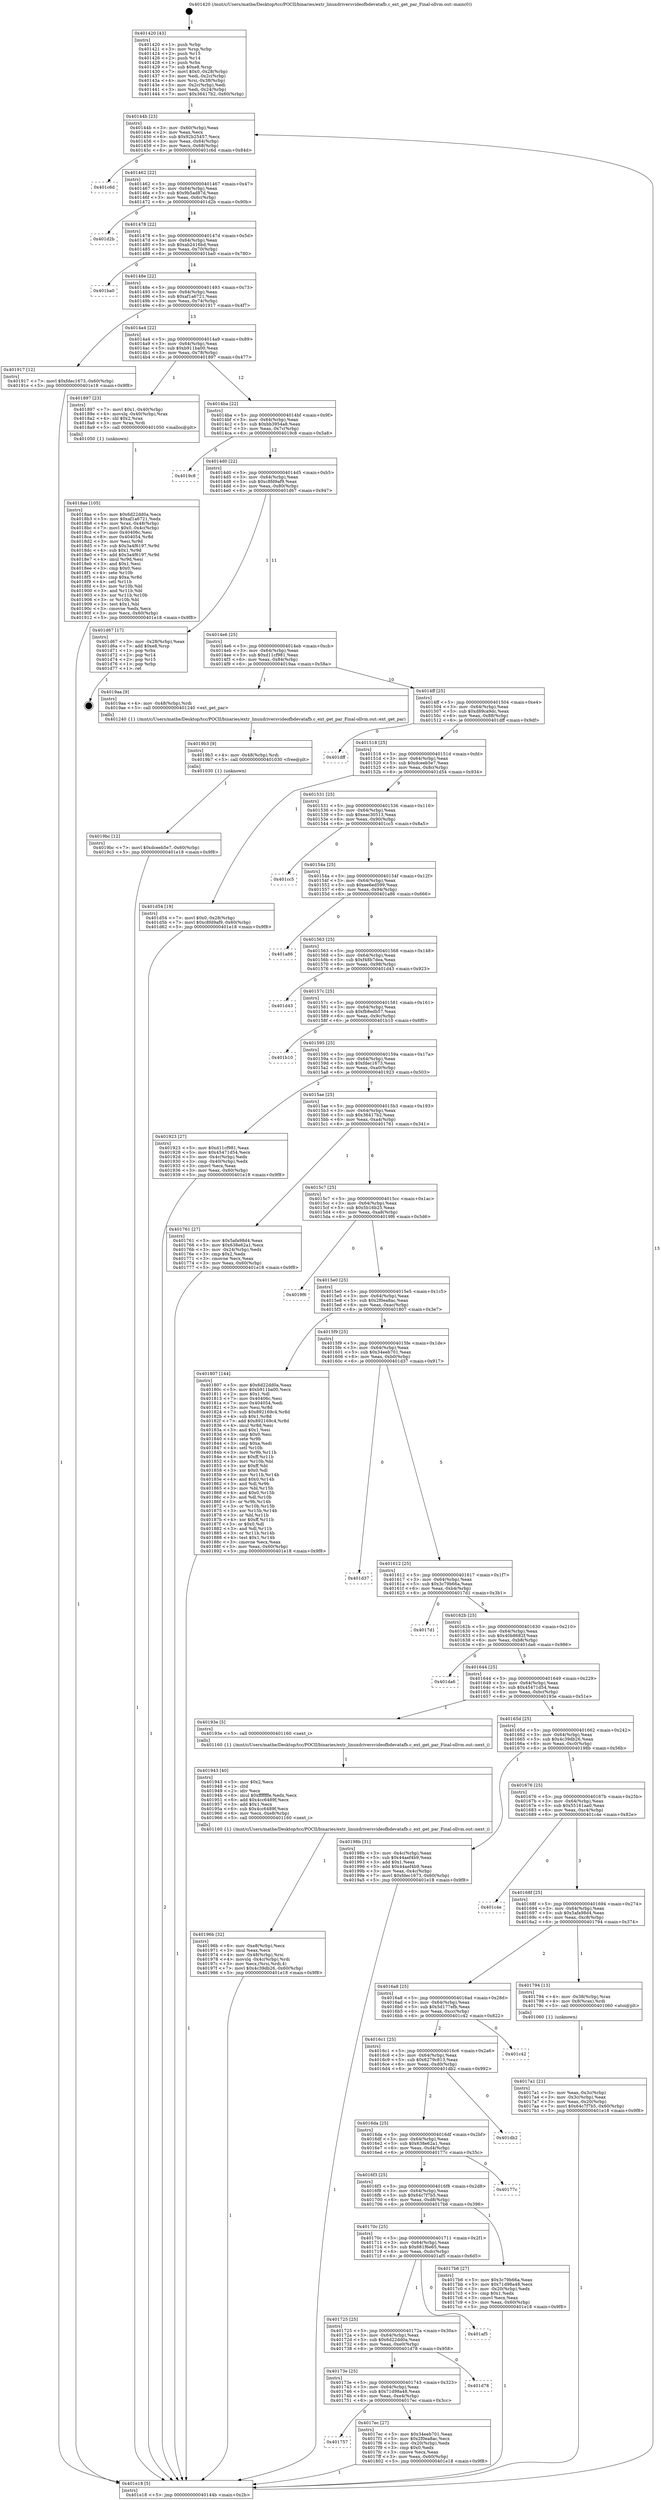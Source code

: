 digraph "0x401420" {
  label = "0x401420 (/mnt/c/Users/mathe/Desktop/tcc/POCII/binaries/extr_linuxdriversvideofbdevatafb.c_ext_get_par_Final-ollvm.out::main(0))"
  labelloc = "t"
  node[shape=record]

  Entry [label="",width=0.3,height=0.3,shape=circle,fillcolor=black,style=filled]
  "0x40144b" [label="{
     0x40144b [23]\l
     | [instrs]\l
     &nbsp;&nbsp;0x40144b \<+3\>: mov -0x60(%rbp),%eax\l
     &nbsp;&nbsp;0x40144e \<+2\>: mov %eax,%ecx\l
     &nbsp;&nbsp;0x401450 \<+6\>: sub $0x92b25457,%ecx\l
     &nbsp;&nbsp;0x401456 \<+3\>: mov %eax,-0x64(%rbp)\l
     &nbsp;&nbsp;0x401459 \<+3\>: mov %ecx,-0x68(%rbp)\l
     &nbsp;&nbsp;0x40145c \<+6\>: je 0000000000401c6d \<main+0x84d\>\l
  }"]
  "0x401c6d" [label="{
     0x401c6d\l
  }", style=dashed]
  "0x401462" [label="{
     0x401462 [22]\l
     | [instrs]\l
     &nbsp;&nbsp;0x401462 \<+5\>: jmp 0000000000401467 \<main+0x47\>\l
     &nbsp;&nbsp;0x401467 \<+3\>: mov -0x64(%rbp),%eax\l
     &nbsp;&nbsp;0x40146a \<+5\>: sub $0x9b5ad87d,%eax\l
     &nbsp;&nbsp;0x40146f \<+3\>: mov %eax,-0x6c(%rbp)\l
     &nbsp;&nbsp;0x401472 \<+6\>: je 0000000000401d2b \<main+0x90b\>\l
  }"]
  Exit [label="",width=0.3,height=0.3,shape=circle,fillcolor=black,style=filled,peripheries=2]
  "0x401d2b" [label="{
     0x401d2b\l
  }", style=dashed]
  "0x401478" [label="{
     0x401478 [22]\l
     | [instrs]\l
     &nbsp;&nbsp;0x401478 \<+5\>: jmp 000000000040147d \<main+0x5d\>\l
     &nbsp;&nbsp;0x40147d \<+3\>: mov -0x64(%rbp),%eax\l
     &nbsp;&nbsp;0x401480 \<+5\>: sub $0xab2416bd,%eax\l
     &nbsp;&nbsp;0x401485 \<+3\>: mov %eax,-0x70(%rbp)\l
     &nbsp;&nbsp;0x401488 \<+6\>: je 0000000000401ba0 \<main+0x780\>\l
  }"]
  "0x4019bc" [label="{
     0x4019bc [12]\l
     | [instrs]\l
     &nbsp;&nbsp;0x4019bc \<+7\>: movl $0xdceeb5e7,-0x60(%rbp)\l
     &nbsp;&nbsp;0x4019c3 \<+5\>: jmp 0000000000401e18 \<main+0x9f8\>\l
  }"]
  "0x401ba0" [label="{
     0x401ba0\l
  }", style=dashed]
  "0x40148e" [label="{
     0x40148e [22]\l
     | [instrs]\l
     &nbsp;&nbsp;0x40148e \<+5\>: jmp 0000000000401493 \<main+0x73\>\l
     &nbsp;&nbsp;0x401493 \<+3\>: mov -0x64(%rbp),%eax\l
     &nbsp;&nbsp;0x401496 \<+5\>: sub $0xaf1a6721,%eax\l
     &nbsp;&nbsp;0x40149b \<+3\>: mov %eax,-0x74(%rbp)\l
     &nbsp;&nbsp;0x40149e \<+6\>: je 0000000000401917 \<main+0x4f7\>\l
  }"]
  "0x4019b3" [label="{
     0x4019b3 [9]\l
     | [instrs]\l
     &nbsp;&nbsp;0x4019b3 \<+4\>: mov -0x48(%rbp),%rdi\l
     &nbsp;&nbsp;0x4019b7 \<+5\>: call 0000000000401030 \<free@plt\>\l
     | [calls]\l
     &nbsp;&nbsp;0x401030 \{1\} (unknown)\l
  }"]
  "0x401917" [label="{
     0x401917 [12]\l
     | [instrs]\l
     &nbsp;&nbsp;0x401917 \<+7\>: movl $0xfdec1673,-0x60(%rbp)\l
     &nbsp;&nbsp;0x40191e \<+5\>: jmp 0000000000401e18 \<main+0x9f8\>\l
  }"]
  "0x4014a4" [label="{
     0x4014a4 [22]\l
     | [instrs]\l
     &nbsp;&nbsp;0x4014a4 \<+5\>: jmp 00000000004014a9 \<main+0x89\>\l
     &nbsp;&nbsp;0x4014a9 \<+3\>: mov -0x64(%rbp),%eax\l
     &nbsp;&nbsp;0x4014ac \<+5\>: sub $0xb911ba00,%eax\l
     &nbsp;&nbsp;0x4014b1 \<+3\>: mov %eax,-0x78(%rbp)\l
     &nbsp;&nbsp;0x4014b4 \<+6\>: je 0000000000401897 \<main+0x477\>\l
  }"]
  "0x40196b" [label="{
     0x40196b [32]\l
     | [instrs]\l
     &nbsp;&nbsp;0x40196b \<+6\>: mov -0xe8(%rbp),%ecx\l
     &nbsp;&nbsp;0x401971 \<+3\>: imul %eax,%ecx\l
     &nbsp;&nbsp;0x401974 \<+4\>: mov -0x48(%rbp),%rsi\l
     &nbsp;&nbsp;0x401978 \<+4\>: movslq -0x4c(%rbp),%rdi\l
     &nbsp;&nbsp;0x40197c \<+3\>: mov %ecx,(%rsi,%rdi,4)\l
     &nbsp;&nbsp;0x40197f \<+7\>: movl $0x4c39db26,-0x60(%rbp)\l
     &nbsp;&nbsp;0x401986 \<+5\>: jmp 0000000000401e18 \<main+0x9f8\>\l
  }"]
  "0x401897" [label="{
     0x401897 [23]\l
     | [instrs]\l
     &nbsp;&nbsp;0x401897 \<+7\>: movl $0x1,-0x40(%rbp)\l
     &nbsp;&nbsp;0x40189e \<+4\>: movslq -0x40(%rbp),%rax\l
     &nbsp;&nbsp;0x4018a2 \<+4\>: shl $0x2,%rax\l
     &nbsp;&nbsp;0x4018a6 \<+3\>: mov %rax,%rdi\l
     &nbsp;&nbsp;0x4018a9 \<+5\>: call 0000000000401050 \<malloc@plt\>\l
     | [calls]\l
     &nbsp;&nbsp;0x401050 \{1\} (unknown)\l
  }"]
  "0x4014ba" [label="{
     0x4014ba [22]\l
     | [instrs]\l
     &nbsp;&nbsp;0x4014ba \<+5\>: jmp 00000000004014bf \<main+0x9f\>\l
     &nbsp;&nbsp;0x4014bf \<+3\>: mov -0x64(%rbp),%eax\l
     &nbsp;&nbsp;0x4014c2 \<+5\>: sub $0xbb3954a8,%eax\l
     &nbsp;&nbsp;0x4014c7 \<+3\>: mov %eax,-0x7c(%rbp)\l
     &nbsp;&nbsp;0x4014ca \<+6\>: je 00000000004019c8 \<main+0x5a8\>\l
  }"]
  "0x401943" [label="{
     0x401943 [40]\l
     | [instrs]\l
     &nbsp;&nbsp;0x401943 \<+5\>: mov $0x2,%ecx\l
     &nbsp;&nbsp;0x401948 \<+1\>: cltd\l
     &nbsp;&nbsp;0x401949 \<+2\>: idiv %ecx\l
     &nbsp;&nbsp;0x40194b \<+6\>: imul $0xfffffffe,%edx,%ecx\l
     &nbsp;&nbsp;0x401951 \<+6\>: add $0x4cc6489f,%ecx\l
     &nbsp;&nbsp;0x401957 \<+3\>: add $0x1,%ecx\l
     &nbsp;&nbsp;0x40195a \<+6\>: sub $0x4cc6489f,%ecx\l
     &nbsp;&nbsp;0x401960 \<+6\>: mov %ecx,-0xe8(%rbp)\l
     &nbsp;&nbsp;0x401966 \<+5\>: call 0000000000401160 \<next_i\>\l
     | [calls]\l
     &nbsp;&nbsp;0x401160 \{1\} (/mnt/c/Users/mathe/Desktop/tcc/POCII/binaries/extr_linuxdriversvideofbdevatafb.c_ext_get_par_Final-ollvm.out::next_i)\l
  }"]
  "0x4019c8" [label="{
     0x4019c8\l
  }", style=dashed]
  "0x4014d0" [label="{
     0x4014d0 [22]\l
     | [instrs]\l
     &nbsp;&nbsp;0x4014d0 \<+5\>: jmp 00000000004014d5 \<main+0xb5\>\l
     &nbsp;&nbsp;0x4014d5 \<+3\>: mov -0x64(%rbp),%eax\l
     &nbsp;&nbsp;0x4014d8 \<+5\>: sub $0xc8fd9af9,%eax\l
     &nbsp;&nbsp;0x4014dd \<+3\>: mov %eax,-0x80(%rbp)\l
     &nbsp;&nbsp;0x4014e0 \<+6\>: je 0000000000401d67 \<main+0x947\>\l
  }"]
  "0x4018ae" [label="{
     0x4018ae [105]\l
     | [instrs]\l
     &nbsp;&nbsp;0x4018ae \<+5\>: mov $0x6d22dd0a,%ecx\l
     &nbsp;&nbsp;0x4018b3 \<+5\>: mov $0xaf1a6721,%edx\l
     &nbsp;&nbsp;0x4018b8 \<+4\>: mov %rax,-0x48(%rbp)\l
     &nbsp;&nbsp;0x4018bc \<+7\>: movl $0x0,-0x4c(%rbp)\l
     &nbsp;&nbsp;0x4018c3 \<+7\>: mov 0x40406c,%esi\l
     &nbsp;&nbsp;0x4018ca \<+8\>: mov 0x404054,%r8d\l
     &nbsp;&nbsp;0x4018d2 \<+3\>: mov %esi,%r9d\l
     &nbsp;&nbsp;0x4018d5 \<+7\>: sub $0x3a4f6197,%r9d\l
     &nbsp;&nbsp;0x4018dc \<+4\>: sub $0x1,%r9d\l
     &nbsp;&nbsp;0x4018e0 \<+7\>: add $0x3a4f6197,%r9d\l
     &nbsp;&nbsp;0x4018e7 \<+4\>: imul %r9d,%esi\l
     &nbsp;&nbsp;0x4018eb \<+3\>: and $0x1,%esi\l
     &nbsp;&nbsp;0x4018ee \<+3\>: cmp $0x0,%esi\l
     &nbsp;&nbsp;0x4018f1 \<+4\>: sete %r10b\l
     &nbsp;&nbsp;0x4018f5 \<+4\>: cmp $0xa,%r8d\l
     &nbsp;&nbsp;0x4018f9 \<+4\>: setl %r11b\l
     &nbsp;&nbsp;0x4018fd \<+3\>: mov %r10b,%bl\l
     &nbsp;&nbsp;0x401900 \<+3\>: and %r11b,%bl\l
     &nbsp;&nbsp;0x401903 \<+3\>: xor %r11b,%r10b\l
     &nbsp;&nbsp;0x401906 \<+3\>: or %r10b,%bl\l
     &nbsp;&nbsp;0x401909 \<+3\>: test $0x1,%bl\l
     &nbsp;&nbsp;0x40190c \<+3\>: cmovne %edx,%ecx\l
     &nbsp;&nbsp;0x40190f \<+3\>: mov %ecx,-0x60(%rbp)\l
     &nbsp;&nbsp;0x401912 \<+5\>: jmp 0000000000401e18 \<main+0x9f8\>\l
  }"]
  "0x401d67" [label="{
     0x401d67 [17]\l
     | [instrs]\l
     &nbsp;&nbsp;0x401d67 \<+3\>: mov -0x28(%rbp),%eax\l
     &nbsp;&nbsp;0x401d6a \<+7\>: add $0xe8,%rsp\l
     &nbsp;&nbsp;0x401d71 \<+1\>: pop %rbx\l
     &nbsp;&nbsp;0x401d72 \<+2\>: pop %r14\l
     &nbsp;&nbsp;0x401d74 \<+2\>: pop %r15\l
     &nbsp;&nbsp;0x401d76 \<+1\>: pop %rbp\l
     &nbsp;&nbsp;0x401d77 \<+1\>: ret\l
  }"]
  "0x4014e6" [label="{
     0x4014e6 [25]\l
     | [instrs]\l
     &nbsp;&nbsp;0x4014e6 \<+5\>: jmp 00000000004014eb \<main+0xcb\>\l
     &nbsp;&nbsp;0x4014eb \<+3\>: mov -0x64(%rbp),%eax\l
     &nbsp;&nbsp;0x4014ee \<+5\>: sub $0xd11cf981,%eax\l
     &nbsp;&nbsp;0x4014f3 \<+6\>: mov %eax,-0x84(%rbp)\l
     &nbsp;&nbsp;0x4014f9 \<+6\>: je 00000000004019aa \<main+0x58a\>\l
  }"]
  "0x401757" [label="{
     0x401757\l
  }", style=dashed]
  "0x4019aa" [label="{
     0x4019aa [9]\l
     | [instrs]\l
     &nbsp;&nbsp;0x4019aa \<+4\>: mov -0x48(%rbp),%rdi\l
     &nbsp;&nbsp;0x4019ae \<+5\>: call 0000000000401240 \<ext_get_par\>\l
     | [calls]\l
     &nbsp;&nbsp;0x401240 \{1\} (/mnt/c/Users/mathe/Desktop/tcc/POCII/binaries/extr_linuxdriversvideofbdevatafb.c_ext_get_par_Final-ollvm.out::ext_get_par)\l
  }"]
  "0x4014ff" [label="{
     0x4014ff [25]\l
     | [instrs]\l
     &nbsp;&nbsp;0x4014ff \<+5\>: jmp 0000000000401504 \<main+0xe4\>\l
     &nbsp;&nbsp;0x401504 \<+3\>: mov -0x64(%rbp),%eax\l
     &nbsp;&nbsp;0x401507 \<+5\>: sub $0xd89ca9dc,%eax\l
     &nbsp;&nbsp;0x40150c \<+6\>: mov %eax,-0x88(%rbp)\l
     &nbsp;&nbsp;0x401512 \<+6\>: je 0000000000401dff \<main+0x9df\>\l
  }"]
  "0x4017ec" [label="{
     0x4017ec [27]\l
     | [instrs]\l
     &nbsp;&nbsp;0x4017ec \<+5\>: mov $0x34eeb701,%eax\l
     &nbsp;&nbsp;0x4017f1 \<+5\>: mov $0x2f0ea8ac,%ecx\l
     &nbsp;&nbsp;0x4017f6 \<+3\>: mov -0x20(%rbp),%edx\l
     &nbsp;&nbsp;0x4017f9 \<+3\>: cmp $0x0,%edx\l
     &nbsp;&nbsp;0x4017fc \<+3\>: cmove %ecx,%eax\l
     &nbsp;&nbsp;0x4017ff \<+3\>: mov %eax,-0x60(%rbp)\l
     &nbsp;&nbsp;0x401802 \<+5\>: jmp 0000000000401e18 \<main+0x9f8\>\l
  }"]
  "0x401dff" [label="{
     0x401dff\l
  }", style=dashed]
  "0x401518" [label="{
     0x401518 [25]\l
     | [instrs]\l
     &nbsp;&nbsp;0x401518 \<+5\>: jmp 000000000040151d \<main+0xfd\>\l
     &nbsp;&nbsp;0x40151d \<+3\>: mov -0x64(%rbp),%eax\l
     &nbsp;&nbsp;0x401520 \<+5\>: sub $0xdceeb5e7,%eax\l
     &nbsp;&nbsp;0x401525 \<+6\>: mov %eax,-0x8c(%rbp)\l
     &nbsp;&nbsp;0x40152b \<+6\>: je 0000000000401d54 \<main+0x934\>\l
  }"]
  "0x40173e" [label="{
     0x40173e [25]\l
     | [instrs]\l
     &nbsp;&nbsp;0x40173e \<+5\>: jmp 0000000000401743 \<main+0x323\>\l
     &nbsp;&nbsp;0x401743 \<+3\>: mov -0x64(%rbp),%eax\l
     &nbsp;&nbsp;0x401746 \<+5\>: sub $0x71d98a48,%eax\l
     &nbsp;&nbsp;0x40174b \<+6\>: mov %eax,-0xe4(%rbp)\l
     &nbsp;&nbsp;0x401751 \<+6\>: je 00000000004017ec \<main+0x3cc\>\l
  }"]
  "0x401d54" [label="{
     0x401d54 [19]\l
     | [instrs]\l
     &nbsp;&nbsp;0x401d54 \<+7\>: movl $0x0,-0x28(%rbp)\l
     &nbsp;&nbsp;0x401d5b \<+7\>: movl $0xc8fd9af9,-0x60(%rbp)\l
     &nbsp;&nbsp;0x401d62 \<+5\>: jmp 0000000000401e18 \<main+0x9f8\>\l
  }"]
  "0x401531" [label="{
     0x401531 [25]\l
     | [instrs]\l
     &nbsp;&nbsp;0x401531 \<+5\>: jmp 0000000000401536 \<main+0x116\>\l
     &nbsp;&nbsp;0x401536 \<+3\>: mov -0x64(%rbp),%eax\l
     &nbsp;&nbsp;0x401539 \<+5\>: sub $0xeac30513,%eax\l
     &nbsp;&nbsp;0x40153e \<+6\>: mov %eax,-0x90(%rbp)\l
     &nbsp;&nbsp;0x401544 \<+6\>: je 0000000000401cc5 \<main+0x8a5\>\l
  }"]
  "0x401d78" [label="{
     0x401d78\l
  }", style=dashed]
  "0x401cc5" [label="{
     0x401cc5\l
  }", style=dashed]
  "0x40154a" [label="{
     0x40154a [25]\l
     | [instrs]\l
     &nbsp;&nbsp;0x40154a \<+5\>: jmp 000000000040154f \<main+0x12f\>\l
     &nbsp;&nbsp;0x40154f \<+3\>: mov -0x64(%rbp),%eax\l
     &nbsp;&nbsp;0x401552 \<+5\>: sub $0xee6ed599,%eax\l
     &nbsp;&nbsp;0x401557 \<+6\>: mov %eax,-0x94(%rbp)\l
     &nbsp;&nbsp;0x40155d \<+6\>: je 0000000000401a86 \<main+0x666\>\l
  }"]
  "0x401725" [label="{
     0x401725 [25]\l
     | [instrs]\l
     &nbsp;&nbsp;0x401725 \<+5\>: jmp 000000000040172a \<main+0x30a\>\l
     &nbsp;&nbsp;0x40172a \<+3\>: mov -0x64(%rbp),%eax\l
     &nbsp;&nbsp;0x40172d \<+5\>: sub $0x6d22dd0a,%eax\l
     &nbsp;&nbsp;0x401732 \<+6\>: mov %eax,-0xe0(%rbp)\l
     &nbsp;&nbsp;0x401738 \<+6\>: je 0000000000401d78 \<main+0x958\>\l
  }"]
  "0x401a86" [label="{
     0x401a86\l
  }", style=dashed]
  "0x401563" [label="{
     0x401563 [25]\l
     | [instrs]\l
     &nbsp;&nbsp;0x401563 \<+5\>: jmp 0000000000401568 \<main+0x148\>\l
     &nbsp;&nbsp;0x401568 \<+3\>: mov -0x64(%rbp),%eax\l
     &nbsp;&nbsp;0x40156b \<+5\>: sub $0xf48b7dea,%eax\l
     &nbsp;&nbsp;0x401570 \<+6\>: mov %eax,-0x98(%rbp)\l
     &nbsp;&nbsp;0x401576 \<+6\>: je 0000000000401d43 \<main+0x923\>\l
  }"]
  "0x401af5" [label="{
     0x401af5\l
  }", style=dashed]
  "0x401d43" [label="{
     0x401d43\l
  }", style=dashed]
  "0x40157c" [label="{
     0x40157c [25]\l
     | [instrs]\l
     &nbsp;&nbsp;0x40157c \<+5\>: jmp 0000000000401581 \<main+0x161\>\l
     &nbsp;&nbsp;0x401581 \<+3\>: mov -0x64(%rbp),%eax\l
     &nbsp;&nbsp;0x401584 \<+5\>: sub $0xfb8edb57,%eax\l
     &nbsp;&nbsp;0x401589 \<+6\>: mov %eax,-0x9c(%rbp)\l
     &nbsp;&nbsp;0x40158f \<+6\>: je 0000000000401b10 \<main+0x6f0\>\l
  }"]
  "0x40170c" [label="{
     0x40170c [25]\l
     | [instrs]\l
     &nbsp;&nbsp;0x40170c \<+5\>: jmp 0000000000401711 \<main+0x2f1\>\l
     &nbsp;&nbsp;0x401711 \<+3\>: mov -0x64(%rbp),%eax\l
     &nbsp;&nbsp;0x401714 \<+5\>: sub $0x681f6e65,%eax\l
     &nbsp;&nbsp;0x401719 \<+6\>: mov %eax,-0xdc(%rbp)\l
     &nbsp;&nbsp;0x40171f \<+6\>: je 0000000000401af5 \<main+0x6d5\>\l
  }"]
  "0x401b10" [label="{
     0x401b10\l
  }", style=dashed]
  "0x401595" [label="{
     0x401595 [25]\l
     | [instrs]\l
     &nbsp;&nbsp;0x401595 \<+5\>: jmp 000000000040159a \<main+0x17a\>\l
     &nbsp;&nbsp;0x40159a \<+3\>: mov -0x64(%rbp),%eax\l
     &nbsp;&nbsp;0x40159d \<+5\>: sub $0xfdec1673,%eax\l
     &nbsp;&nbsp;0x4015a2 \<+6\>: mov %eax,-0xa0(%rbp)\l
     &nbsp;&nbsp;0x4015a8 \<+6\>: je 0000000000401923 \<main+0x503\>\l
  }"]
  "0x4017b6" [label="{
     0x4017b6 [27]\l
     | [instrs]\l
     &nbsp;&nbsp;0x4017b6 \<+5\>: mov $0x3c79b66a,%eax\l
     &nbsp;&nbsp;0x4017bb \<+5\>: mov $0x71d98a48,%ecx\l
     &nbsp;&nbsp;0x4017c0 \<+3\>: mov -0x20(%rbp),%edx\l
     &nbsp;&nbsp;0x4017c3 \<+3\>: cmp $0x1,%edx\l
     &nbsp;&nbsp;0x4017c6 \<+3\>: cmovl %ecx,%eax\l
     &nbsp;&nbsp;0x4017c9 \<+3\>: mov %eax,-0x60(%rbp)\l
     &nbsp;&nbsp;0x4017cc \<+5\>: jmp 0000000000401e18 \<main+0x9f8\>\l
  }"]
  "0x401923" [label="{
     0x401923 [27]\l
     | [instrs]\l
     &nbsp;&nbsp;0x401923 \<+5\>: mov $0xd11cf981,%eax\l
     &nbsp;&nbsp;0x401928 \<+5\>: mov $0x45471d54,%ecx\l
     &nbsp;&nbsp;0x40192d \<+3\>: mov -0x4c(%rbp),%edx\l
     &nbsp;&nbsp;0x401930 \<+3\>: cmp -0x40(%rbp),%edx\l
     &nbsp;&nbsp;0x401933 \<+3\>: cmovl %ecx,%eax\l
     &nbsp;&nbsp;0x401936 \<+3\>: mov %eax,-0x60(%rbp)\l
     &nbsp;&nbsp;0x401939 \<+5\>: jmp 0000000000401e18 \<main+0x9f8\>\l
  }"]
  "0x4015ae" [label="{
     0x4015ae [25]\l
     | [instrs]\l
     &nbsp;&nbsp;0x4015ae \<+5\>: jmp 00000000004015b3 \<main+0x193\>\l
     &nbsp;&nbsp;0x4015b3 \<+3\>: mov -0x64(%rbp),%eax\l
     &nbsp;&nbsp;0x4015b6 \<+5\>: sub $0x36417b2,%eax\l
     &nbsp;&nbsp;0x4015bb \<+6\>: mov %eax,-0xa4(%rbp)\l
     &nbsp;&nbsp;0x4015c1 \<+6\>: je 0000000000401761 \<main+0x341\>\l
  }"]
  "0x4016f3" [label="{
     0x4016f3 [25]\l
     | [instrs]\l
     &nbsp;&nbsp;0x4016f3 \<+5\>: jmp 00000000004016f8 \<main+0x2d8\>\l
     &nbsp;&nbsp;0x4016f8 \<+3\>: mov -0x64(%rbp),%eax\l
     &nbsp;&nbsp;0x4016fb \<+5\>: sub $0x64c7f7b5,%eax\l
     &nbsp;&nbsp;0x401700 \<+6\>: mov %eax,-0xd8(%rbp)\l
     &nbsp;&nbsp;0x401706 \<+6\>: je 00000000004017b6 \<main+0x396\>\l
  }"]
  "0x401761" [label="{
     0x401761 [27]\l
     | [instrs]\l
     &nbsp;&nbsp;0x401761 \<+5\>: mov $0x5afa98d4,%eax\l
     &nbsp;&nbsp;0x401766 \<+5\>: mov $0x638e62a1,%ecx\l
     &nbsp;&nbsp;0x40176b \<+3\>: mov -0x24(%rbp),%edx\l
     &nbsp;&nbsp;0x40176e \<+3\>: cmp $0x2,%edx\l
     &nbsp;&nbsp;0x401771 \<+3\>: cmovne %ecx,%eax\l
     &nbsp;&nbsp;0x401774 \<+3\>: mov %eax,-0x60(%rbp)\l
     &nbsp;&nbsp;0x401777 \<+5\>: jmp 0000000000401e18 \<main+0x9f8\>\l
  }"]
  "0x4015c7" [label="{
     0x4015c7 [25]\l
     | [instrs]\l
     &nbsp;&nbsp;0x4015c7 \<+5\>: jmp 00000000004015cc \<main+0x1ac\>\l
     &nbsp;&nbsp;0x4015cc \<+3\>: mov -0x64(%rbp),%eax\l
     &nbsp;&nbsp;0x4015cf \<+5\>: sub $0x5b16b25,%eax\l
     &nbsp;&nbsp;0x4015d4 \<+6\>: mov %eax,-0xa8(%rbp)\l
     &nbsp;&nbsp;0x4015da \<+6\>: je 00000000004019f6 \<main+0x5d6\>\l
  }"]
  "0x401e18" [label="{
     0x401e18 [5]\l
     | [instrs]\l
     &nbsp;&nbsp;0x401e18 \<+5\>: jmp 000000000040144b \<main+0x2b\>\l
  }"]
  "0x401420" [label="{
     0x401420 [43]\l
     | [instrs]\l
     &nbsp;&nbsp;0x401420 \<+1\>: push %rbp\l
     &nbsp;&nbsp;0x401421 \<+3\>: mov %rsp,%rbp\l
     &nbsp;&nbsp;0x401424 \<+2\>: push %r15\l
     &nbsp;&nbsp;0x401426 \<+2\>: push %r14\l
     &nbsp;&nbsp;0x401428 \<+1\>: push %rbx\l
     &nbsp;&nbsp;0x401429 \<+7\>: sub $0xe8,%rsp\l
     &nbsp;&nbsp;0x401430 \<+7\>: movl $0x0,-0x28(%rbp)\l
     &nbsp;&nbsp;0x401437 \<+3\>: mov %edi,-0x2c(%rbp)\l
     &nbsp;&nbsp;0x40143a \<+4\>: mov %rsi,-0x38(%rbp)\l
     &nbsp;&nbsp;0x40143e \<+3\>: mov -0x2c(%rbp),%edi\l
     &nbsp;&nbsp;0x401441 \<+3\>: mov %edi,-0x24(%rbp)\l
     &nbsp;&nbsp;0x401444 \<+7\>: movl $0x36417b2,-0x60(%rbp)\l
  }"]
  "0x40177c" [label="{
     0x40177c\l
  }", style=dashed]
  "0x4019f6" [label="{
     0x4019f6\l
  }", style=dashed]
  "0x4015e0" [label="{
     0x4015e0 [25]\l
     | [instrs]\l
     &nbsp;&nbsp;0x4015e0 \<+5\>: jmp 00000000004015e5 \<main+0x1c5\>\l
     &nbsp;&nbsp;0x4015e5 \<+3\>: mov -0x64(%rbp),%eax\l
     &nbsp;&nbsp;0x4015e8 \<+5\>: sub $0x2f0ea8ac,%eax\l
     &nbsp;&nbsp;0x4015ed \<+6\>: mov %eax,-0xac(%rbp)\l
     &nbsp;&nbsp;0x4015f3 \<+6\>: je 0000000000401807 \<main+0x3e7\>\l
  }"]
  "0x4016da" [label="{
     0x4016da [25]\l
     | [instrs]\l
     &nbsp;&nbsp;0x4016da \<+5\>: jmp 00000000004016df \<main+0x2bf\>\l
     &nbsp;&nbsp;0x4016df \<+3\>: mov -0x64(%rbp),%eax\l
     &nbsp;&nbsp;0x4016e2 \<+5\>: sub $0x638e62a1,%eax\l
     &nbsp;&nbsp;0x4016e7 \<+6\>: mov %eax,-0xd4(%rbp)\l
     &nbsp;&nbsp;0x4016ed \<+6\>: je 000000000040177c \<main+0x35c\>\l
  }"]
  "0x401807" [label="{
     0x401807 [144]\l
     | [instrs]\l
     &nbsp;&nbsp;0x401807 \<+5\>: mov $0x6d22dd0a,%eax\l
     &nbsp;&nbsp;0x40180c \<+5\>: mov $0xb911ba00,%ecx\l
     &nbsp;&nbsp;0x401811 \<+2\>: mov $0x1,%dl\l
     &nbsp;&nbsp;0x401813 \<+7\>: mov 0x40406c,%esi\l
     &nbsp;&nbsp;0x40181a \<+7\>: mov 0x404054,%edi\l
     &nbsp;&nbsp;0x401821 \<+3\>: mov %esi,%r8d\l
     &nbsp;&nbsp;0x401824 \<+7\>: sub $0x892169c4,%r8d\l
     &nbsp;&nbsp;0x40182b \<+4\>: sub $0x1,%r8d\l
     &nbsp;&nbsp;0x40182f \<+7\>: add $0x892169c4,%r8d\l
     &nbsp;&nbsp;0x401836 \<+4\>: imul %r8d,%esi\l
     &nbsp;&nbsp;0x40183a \<+3\>: and $0x1,%esi\l
     &nbsp;&nbsp;0x40183d \<+3\>: cmp $0x0,%esi\l
     &nbsp;&nbsp;0x401840 \<+4\>: sete %r9b\l
     &nbsp;&nbsp;0x401844 \<+3\>: cmp $0xa,%edi\l
     &nbsp;&nbsp;0x401847 \<+4\>: setl %r10b\l
     &nbsp;&nbsp;0x40184b \<+3\>: mov %r9b,%r11b\l
     &nbsp;&nbsp;0x40184e \<+4\>: xor $0xff,%r11b\l
     &nbsp;&nbsp;0x401852 \<+3\>: mov %r10b,%bl\l
     &nbsp;&nbsp;0x401855 \<+3\>: xor $0xff,%bl\l
     &nbsp;&nbsp;0x401858 \<+3\>: xor $0x0,%dl\l
     &nbsp;&nbsp;0x40185b \<+3\>: mov %r11b,%r14b\l
     &nbsp;&nbsp;0x40185e \<+4\>: and $0x0,%r14b\l
     &nbsp;&nbsp;0x401862 \<+3\>: and %dl,%r9b\l
     &nbsp;&nbsp;0x401865 \<+3\>: mov %bl,%r15b\l
     &nbsp;&nbsp;0x401868 \<+4\>: and $0x0,%r15b\l
     &nbsp;&nbsp;0x40186c \<+3\>: and %dl,%r10b\l
     &nbsp;&nbsp;0x40186f \<+3\>: or %r9b,%r14b\l
     &nbsp;&nbsp;0x401872 \<+3\>: or %r10b,%r15b\l
     &nbsp;&nbsp;0x401875 \<+3\>: xor %r15b,%r14b\l
     &nbsp;&nbsp;0x401878 \<+3\>: or %bl,%r11b\l
     &nbsp;&nbsp;0x40187b \<+4\>: xor $0xff,%r11b\l
     &nbsp;&nbsp;0x40187f \<+3\>: or $0x0,%dl\l
     &nbsp;&nbsp;0x401882 \<+3\>: and %dl,%r11b\l
     &nbsp;&nbsp;0x401885 \<+3\>: or %r11b,%r14b\l
     &nbsp;&nbsp;0x401888 \<+4\>: test $0x1,%r14b\l
     &nbsp;&nbsp;0x40188c \<+3\>: cmovne %ecx,%eax\l
     &nbsp;&nbsp;0x40188f \<+3\>: mov %eax,-0x60(%rbp)\l
     &nbsp;&nbsp;0x401892 \<+5\>: jmp 0000000000401e18 \<main+0x9f8\>\l
  }"]
  "0x4015f9" [label="{
     0x4015f9 [25]\l
     | [instrs]\l
     &nbsp;&nbsp;0x4015f9 \<+5\>: jmp 00000000004015fe \<main+0x1de\>\l
     &nbsp;&nbsp;0x4015fe \<+3\>: mov -0x64(%rbp),%eax\l
     &nbsp;&nbsp;0x401601 \<+5\>: sub $0x34eeb701,%eax\l
     &nbsp;&nbsp;0x401606 \<+6\>: mov %eax,-0xb0(%rbp)\l
     &nbsp;&nbsp;0x40160c \<+6\>: je 0000000000401d37 \<main+0x917\>\l
  }"]
  "0x401db2" [label="{
     0x401db2\l
  }", style=dashed]
  "0x401d37" [label="{
     0x401d37\l
  }", style=dashed]
  "0x401612" [label="{
     0x401612 [25]\l
     | [instrs]\l
     &nbsp;&nbsp;0x401612 \<+5\>: jmp 0000000000401617 \<main+0x1f7\>\l
     &nbsp;&nbsp;0x401617 \<+3\>: mov -0x64(%rbp),%eax\l
     &nbsp;&nbsp;0x40161a \<+5\>: sub $0x3c79b66a,%eax\l
     &nbsp;&nbsp;0x40161f \<+6\>: mov %eax,-0xb4(%rbp)\l
     &nbsp;&nbsp;0x401625 \<+6\>: je 00000000004017d1 \<main+0x3b1\>\l
  }"]
  "0x4016c1" [label="{
     0x4016c1 [25]\l
     | [instrs]\l
     &nbsp;&nbsp;0x4016c1 \<+5\>: jmp 00000000004016c6 \<main+0x2a6\>\l
     &nbsp;&nbsp;0x4016c6 \<+3\>: mov -0x64(%rbp),%eax\l
     &nbsp;&nbsp;0x4016c9 \<+5\>: sub $0x6279c813,%eax\l
     &nbsp;&nbsp;0x4016ce \<+6\>: mov %eax,-0xd0(%rbp)\l
     &nbsp;&nbsp;0x4016d4 \<+6\>: je 0000000000401db2 \<main+0x992\>\l
  }"]
  "0x4017d1" [label="{
     0x4017d1\l
  }", style=dashed]
  "0x40162b" [label="{
     0x40162b [25]\l
     | [instrs]\l
     &nbsp;&nbsp;0x40162b \<+5\>: jmp 0000000000401630 \<main+0x210\>\l
     &nbsp;&nbsp;0x401630 \<+3\>: mov -0x64(%rbp),%eax\l
     &nbsp;&nbsp;0x401633 \<+5\>: sub $0x40b8682f,%eax\l
     &nbsp;&nbsp;0x401638 \<+6\>: mov %eax,-0xb8(%rbp)\l
     &nbsp;&nbsp;0x40163e \<+6\>: je 0000000000401da6 \<main+0x986\>\l
  }"]
  "0x401c42" [label="{
     0x401c42\l
  }", style=dashed]
  "0x401da6" [label="{
     0x401da6\l
  }", style=dashed]
  "0x401644" [label="{
     0x401644 [25]\l
     | [instrs]\l
     &nbsp;&nbsp;0x401644 \<+5\>: jmp 0000000000401649 \<main+0x229\>\l
     &nbsp;&nbsp;0x401649 \<+3\>: mov -0x64(%rbp),%eax\l
     &nbsp;&nbsp;0x40164c \<+5\>: sub $0x45471d54,%eax\l
     &nbsp;&nbsp;0x401651 \<+6\>: mov %eax,-0xbc(%rbp)\l
     &nbsp;&nbsp;0x401657 \<+6\>: je 000000000040193e \<main+0x51e\>\l
  }"]
  "0x4017a1" [label="{
     0x4017a1 [21]\l
     | [instrs]\l
     &nbsp;&nbsp;0x4017a1 \<+3\>: mov %eax,-0x3c(%rbp)\l
     &nbsp;&nbsp;0x4017a4 \<+3\>: mov -0x3c(%rbp),%eax\l
     &nbsp;&nbsp;0x4017a7 \<+3\>: mov %eax,-0x20(%rbp)\l
     &nbsp;&nbsp;0x4017aa \<+7\>: movl $0x64c7f7b5,-0x60(%rbp)\l
     &nbsp;&nbsp;0x4017b1 \<+5\>: jmp 0000000000401e18 \<main+0x9f8\>\l
  }"]
  "0x40193e" [label="{
     0x40193e [5]\l
     | [instrs]\l
     &nbsp;&nbsp;0x40193e \<+5\>: call 0000000000401160 \<next_i\>\l
     | [calls]\l
     &nbsp;&nbsp;0x401160 \{1\} (/mnt/c/Users/mathe/Desktop/tcc/POCII/binaries/extr_linuxdriversvideofbdevatafb.c_ext_get_par_Final-ollvm.out::next_i)\l
  }"]
  "0x40165d" [label="{
     0x40165d [25]\l
     | [instrs]\l
     &nbsp;&nbsp;0x40165d \<+5\>: jmp 0000000000401662 \<main+0x242\>\l
     &nbsp;&nbsp;0x401662 \<+3\>: mov -0x64(%rbp),%eax\l
     &nbsp;&nbsp;0x401665 \<+5\>: sub $0x4c39db26,%eax\l
     &nbsp;&nbsp;0x40166a \<+6\>: mov %eax,-0xc0(%rbp)\l
     &nbsp;&nbsp;0x401670 \<+6\>: je 000000000040198b \<main+0x56b\>\l
  }"]
  "0x4016a8" [label="{
     0x4016a8 [25]\l
     | [instrs]\l
     &nbsp;&nbsp;0x4016a8 \<+5\>: jmp 00000000004016ad \<main+0x28d\>\l
     &nbsp;&nbsp;0x4016ad \<+3\>: mov -0x64(%rbp),%eax\l
     &nbsp;&nbsp;0x4016b0 \<+5\>: sub $0x5d177efb,%eax\l
     &nbsp;&nbsp;0x4016b5 \<+6\>: mov %eax,-0xcc(%rbp)\l
     &nbsp;&nbsp;0x4016bb \<+6\>: je 0000000000401c42 \<main+0x822\>\l
  }"]
  "0x40198b" [label="{
     0x40198b [31]\l
     | [instrs]\l
     &nbsp;&nbsp;0x40198b \<+3\>: mov -0x4c(%rbp),%eax\l
     &nbsp;&nbsp;0x40198e \<+5\>: sub $0x44aef4b9,%eax\l
     &nbsp;&nbsp;0x401993 \<+3\>: add $0x1,%eax\l
     &nbsp;&nbsp;0x401996 \<+5\>: add $0x44aef4b9,%eax\l
     &nbsp;&nbsp;0x40199b \<+3\>: mov %eax,-0x4c(%rbp)\l
     &nbsp;&nbsp;0x40199e \<+7\>: movl $0xfdec1673,-0x60(%rbp)\l
     &nbsp;&nbsp;0x4019a5 \<+5\>: jmp 0000000000401e18 \<main+0x9f8\>\l
  }"]
  "0x401676" [label="{
     0x401676 [25]\l
     | [instrs]\l
     &nbsp;&nbsp;0x401676 \<+5\>: jmp 000000000040167b \<main+0x25b\>\l
     &nbsp;&nbsp;0x40167b \<+3\>: mov -0x64(%rbp),%eax\l
     &nbsp;&nbsp;0x40167e \<+5\>: sub $0x55161aa0,%eax\l
     &nbsp;&nbsp;0x401683 \<+6\>: mov %eax,-0xc4(%rbp)\l
     &nbsp;&nbsp;0x401689 \<+6\>: je 0000000000401c4e \<main+0x82e\>\l
  }"]
  "0x401794" [label="{
     0x401794 [13]\l
     | [instrs]\l
     &nbsp;&nbsp;0x401794 \<+4\>: mov -0x38(%rbp),%rax\l
     &nbsp;&nbsp;0x401798 \<+4\>: mov 0x8(%rax),%rdi\l
     &nbsp;&nbsp;0x40179c \<+5\>: call 0000000000401060 \<atoi@plt\>\l
     | [calls]\l
     &nbsp;&nbsp;0x401060 \{1\} (unknown)\l
  }"]
  "0x401c4e" [label="{
     0x401c4e\l
  }", style=dashed]
  "0x40168f" [label="{
     0x40168f [25]\l
     | [instrs]\l
     &nbsp;&nbsp;0x40168f \<+5\>: jmp 0000000000401694 \<main+0x274\>\l
     &nbsp;&nbsp;0x401694 \<+3\>: mov -0x64(%rbp),%eax\l
     &nbsp;&nbsp;0x401697 \<+5\>: sub $0x5afa98d4,%eax\l
     &nbsp;&nbsp;0x40169c \<+6\>: mov %eax,-0xc8(%rbp)\l
     &nbsp;&nbsp;0x4016a2 \<+6\>: je 0000000000401794 \<main+0x374\>\l
  }"]
  Entry -> "0x401420" [label=" 1"]
  "0x40144b" -> "0x401c6d" [label=" 0"]
  "0x40144b" -> "0x401462" [label=" 14"]
  "0x401d67" -> Exit [label=" 1"]
  "0x401462" -> "0x401d2b" [label=" 0"]
  "0x401462" -> "0x401478" [label=" 14"]
  "0x401d54" -> "0x401e18" [label=" 1"]
  "0x401478" -> "0x401ba0" [label=" 0"]
  "0x401478" -> "0x40148e" [label=" 14"]
  "0x4019bc" -> "0x401e18" [label=" 1"]
  "0x40148e" -> "0x401917" [label=" 1"]
  "0x40148e" -> "0x4014a4" [label=" 13"]
  "0x4019b3" -> "0x4019bc" [label=" 1"]
  "0x4014a4" -> "0x401897" [label=" 1"]
  "0x4014a4" -> "0x4014ba" [label=" 12"]
  "0x4019aa" -> "0x4019b3" [label=" 1"]
  "0x4014ba" -> "0x4019c8" [label=" 0"]
  "0x4014ba" -> "0x4014d0" [label=" 12"]
  "0x40198b" -> "0x401e18" [label=" 1"]
  "0x4014d0" -> "0x401d67" [label=" 1"]
  "0x4014d0" -> "0x4014e6" [label=" 11"]
  "0x40196b" -> "0x401e18" [label=" 1"]
  "0x4014e6" -> "0x4019aa" [label=" 1"]
  "0x4014e6" -> "0x4014ff" [label=" 10"]
  "0x401943" -> "0x40196b" [label=" 1"]
  "0x4014ff" -> "0x401dff" [label=" 0"]
  "0x4014ff" -> "0x401518" [label=" 10"]
  "0x40193e" -> "0x401943" [label=" 1"]
  "0x401518" -> "0x401d54" [label=" 1"]
  "0x401518" -> "0x401531" [label=" 9"]
  "0x401917" -> "0x401e18" [label=" 1"]
  "0x401531" -> "0x401cc5" [label=" 0"]
  "0x401531" -> "0x40154a" [label=" 9"]
  "0x4018ae" -> "0x401e18" [label=" 1"]
  "0x40154a" -> "0x401a86" [label=" 0"]
  "0x40154a" -> "0x401563" [label=" 9"]
  "0x401807" -> "0x401e18" [label=" 1"]
  "0x401563" -> "0x401d43" [label=" 0"]
  "0x401563" -> "0x40157c" [label=" 9"]
  "0x4017ec" -> "0x401e18" [label=" 1"]
  "0x40157c" -> "0x401b10" [label=" 0"]
  "0x40157c" -> "0x401595" [label=" 9"]
  "0x40173e" -> "0x4017ec" [label=" 1"]
  "0x401595" -> "0x401923" [label=" 2"]
  "0x401595" -> "0x4015ae" [label=" 7"]
  "0x401923" -> "0x401e18" [label=" 2"]
  "0x4015ae" -> "0x401761" [label=" 1"]
  "0x4015ae" -> "0x4015c7" [label=" 6"]
  "0x401761" -> "0x401e18" [label=" 1"]
  "0x401420" -> "0x40144b" [label=" 1"]
  "0x401e18" -> "0x40144b" [label=" 13"]
  "0x401725" -> "0x401d78" [label=" 0"]
  "0x4015c7" -> "0x4019f6" [label=" 0"]
  "0x4015c7" -> "0x4015e0" [label=" 6"]
  "0x401897" -> "0x4018ae" [label=" 1"]
  "0x4015e0" -> "0x401807" [label=" 1"]
  "0x4015e0" -> "0x4015f9" [label=" 5"]
  "0x40170c" -> "0x401af5" [label=" 0"]
  "0x4015f9" -> "0x401d37" [label=" 0"]
  "0x4015f9" -> "0x401612" [label=" 5"]
  "0x40173e" -> "0x401757" [label=" 0"]
  "0x401612" -> "0x4017d1" [label=" 0"]
  "0x401612" -> "0x40162b" [label=" 5"]
  "0x4016f3" -> "0x40170c" [label=" 1"]
  "0x40162b" -> "0x401da6" [label=" 0"]
  "0x40162b" -> "0x401644" [label=" 5"]
  "0x4016f3" -> "0x4017b6" [label=" 1"]
  "0x401644" -> "0x40193e" [label=" 1"]
  "0x401644" -> "0x40165d" [label=" 4"]
  "0x4016da" -> "0x4016f3" [label=" 2"]
  "0x40165d" -> "0x40198b" [label=" 1"]
  "0x40165d" -> "0x401676" [label=" 3"]
  "0x4016da" -> "0x40177c" [label=" 0"]
  "0x401676" -> "0x401c4e" [label=" 0"]
  "0x401676" -> "0x40168f" [label=" 3"]
  "0x40170c" -> "0x401725" [label=" 1"]
  "0x40168f" -> "0x401794" [label=" 1"]
  "0x40168f" -> "0x4016a8" [label=" 2"]
  "0x401794" -> "0x4017a1" [label=" 1"]
  "0x4017a1" -> "0x401e18" [label=" 1"]
  "0x401725" -> "0x40173e" [label=" 1"]
  "0x4016a8" -> "0x401c42" [label=" 0"]
  "0x4016a8" -> "0x4016c1" [label=" 2"]
  "0x4017b6" -> "0x401e18" [label=" 1"]
  "0x4016c1" -> "0x401db2" [label=" 0"]
  "0x4016c1" -> "0x4016da" [label=" 2"]
}
